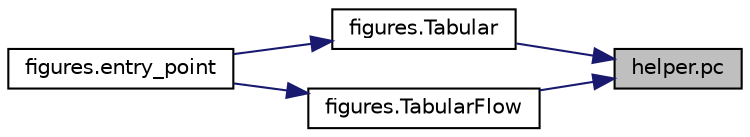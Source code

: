 digraph "helper.pc"
{
 // INTERACTIVE_SVG=YES
 // LATEX_PDF_SIZE
  edge [fontname="Helvetica",fontsize="10",labelfontname="Helvetica",labelfontsize="10"];
  node [fontname="Helvetica",fontsize="10",shape=record];
  rankdir="RL";
  Node1 [label="helper.pc",height=0.2,width=0.4,color="black", fillcolor="grey75", style="filled", fontcolor="black",tooltip=" "];
  Node1 -> Node2 [dir="back",color="midnightblue",fontsize="10",style="solid",fontname="Helvetica"];
  Node2 [label="figures.Tabular",height=0.2,width=0.4,color="black", fillcolor="white", style="filled",URL="$namespacefigures.html#a24abefb0dd409355a4c92f5f5c574616",tooltip=" "];
  Node2 -> Node3 [dir="back",color="midnightblue",fontsize="10",style="solid",fontname="Helvetica"];
  Node3 [label="figures.entry_point",height=0.2,width=0.4,color="black", fillcolor="white", style="filled",URL="$namespacefigures.html#a0f675134a908de3a789c674dd3cc17d4",tooltip=" "];
  Node1 -> Node4 [dir="back",color="midnightblue",fontsize="10",style="solid",fontname="Helvetica"];
  Node4 [label="figures.TabularFlow",height=0.2,width=0.4,color="black", fillcolor="white", style="filled",URL="$namespacefigures.html#a3abe481f6f64afcd8cc17a8f6fd8719c",tooltip=" "];
  Node4 -> Node3 [dir="back",color="midnightblue",fontsize="10",style="solid",fontname="Helvetica"];
}
